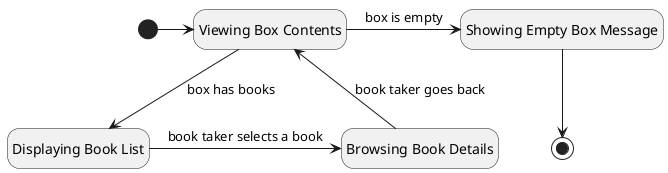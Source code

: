 @startuml

hide empty description
state "Viewing Box Contents" as ViewingBoxContents
state "Displaying Book List" as DisplayingBookList
state "Showing Empty Box Message" as ShowingEmptyBoxMessage
state "Browsing Book Details" as BrowsingBookDetails

[*] -r-> ViewingBoxContents

ViewingBoxContents --> DisplayingBookList : box has books
ViewingBoxContents -r-> ShowingEmptyBoxMessage : box is empty

DisplayingBookList -r-> BrowsingBookDetails : book taker selects a book
BrowsingBookDetails --> ViewingBoxContents : book taker goes back
ShowingEmptyBoxMessage --> [*]
@enduml